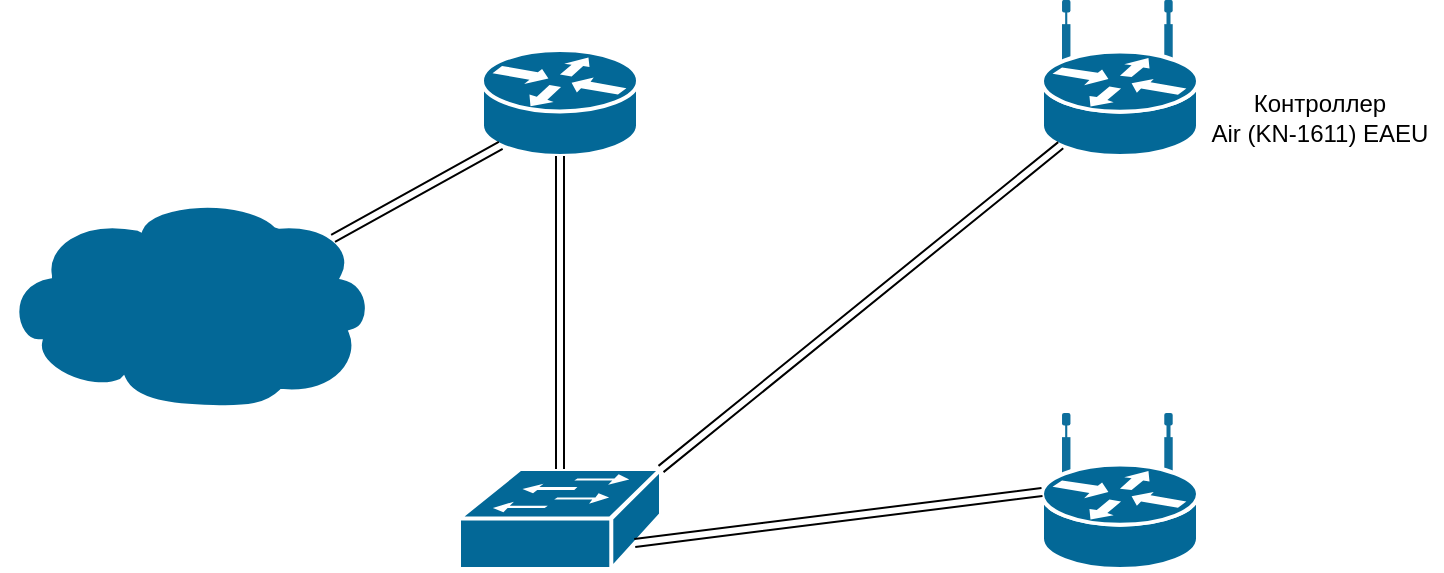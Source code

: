 <mxfile version="21.6.8" type="github">
  <diagram name="Page-1" id="c37626ed-c26b-45fb-9056-f9ebc6bb27b6">
    <mxGraphModel dx="1347" dy="630" grid="1" gridSize="10" guides="1" tooltips="1" connect="1" arrows="1" fold="1" page="1" pageScale="1" pageWidth="1100" pageHeight="850" background="none" math="0" shadow="0">
      <root>
        <mxCell id="0" />
        <mxCell id="1" parent="0" />
        <mxCell id="JZWH_YhC1cOxBc0anlZv-1" value="" style="shape=mxgraph.cisco.routers.router;sketch=0;html=1;pointerEvents=1;dashed=0;fillColor=#036897;strokeColor=#ffffff;strokeWidth=2;verticalLabelPosition=bottom;verticalAlign=top;align=center;outlineConnect=0;" vertex="1" parent="1">
          <mxGeometry x="460" y="267" width="78" height="53" as="geometry" />
        </mxCell>
        <mxCell id="JZWH_YhC1cOxBc0anlZv-2" value="" style="shape=mxgraph.cisco.switches.workgroup_switch;sketch=0;html=1;pointerEvents=1;dashed=0;fillColor=#036897;strokeColor=#ffffff;strokeWidth=2;verticalLabelPosition=bottom;verticalAlign=top;align=center;outlineConnect=0;" vertex="1" parent="1">
          <mxGeometry x="448.5" y="476.5" width="101" height="50" as="geometry" />
        </mxCell>
        <mxCell id="JZWH_YhC1cOxBc0anlZv-3" value="" style="shape=mxgraph.cisco.routers.wireless_router;sketch=0;html=1;pointerEvents=1;dashed=0;fillColor=#036897;strokeColor=#ffffff;strokeWidth=2;verticalLabelPosition=bottom;verticalAlign=top;align=center;outlineConnect=0;" vertex="1" parent="1">
          <mxGeometry x="740" y="243" width="78" height="77" as="geometry" />
        </mxCell>
        <mxCell id="JZWH_YhC1cOxBc0anlZv-4" value="" style="shape=mxgraph.cisco.routers.wireless_router;sketch=0;html=1;pointerEvents=1;dashed=0;fillColor=#036897;strokeColor=#ffffff;strokeWidth=2;verticalLabelPosition=bottom;verticalAlign=top;align=center;outlineConnect=0;" vertex="1" parent="1">
          <mxGeometry x="740" y="449.5" width="78" height="77" as="geometry" />
        </mxCell>
        <mxCell id="JZWH_YhC1cOxBc0anlZv-5" value="" style="shape=mxgraph.cisco.storage.cloud;sketch=0;html=1;pointerEvents=1;dashed=0;fillColor=#036897;strokeColor=#ffffff;strokeWidth=2;verticalLabelPosition=bottom;verticalAlign=top;align=center;outlineConnect=0;" vertex="1" parent="1">
          <mxGeometry x="220" y="340" width="186" height="106" as="geometry" />
        </mxCell>
        <mxCell id="JZWH_YhC1cOxBc0anlZv-6" value="" style="shape=link;html=1;rounded=0;exitX=0.89;exitY=0.2;exitDx=0;exitDy=0;exitPerimeter=0;entryX=0.12;entryY=0.9;entryDx=0;entryDy=0;entryPerimeter=0;" edge="1" parent="1" source="JZWH_YhC1cOxBc0anlZv-5" target="JZWH_YhC1cOxBc0anlZv-1">
          <mxGeometry width="100" relative="1" as="geometry">
            <mxPoint x="450" y="370" as="sourcePoint" />
            <mxPoint x="550" y="370" as="targetPoint" />
          </mxGeometry>
        </mxCell>
        <mxCell id="JZWH_YhC1cOxBc0anlZv-7" value="" style="shape=link;html=1;rounded=0;exitX=0.5;exitY=0;exitDx=0;exitDy=0;exitPerimeter=0;entryX=0.5;entryY=1;entryDx=0;entryDy=0;entryPerimeter=0;" edge="1" parent="1" source="JZWH_YhC1cOxBc0anlZv-2" target="JZWH_YhC1cOxBc0anlZv-1">
          <mxGeometry width="100" relative="1" as="geometry">
            <mxPoint x="390" y="420" as="sourcePoint" />
            <mxPoint x="560" y="370" as="targetPoint" />
          </mxGeometry>
        </mxCell>
        <mxCell id="JZWH_YhC1cOxBc0anlZv-8" value="" style="shape=link;html=1;rounded=0;entryX=0.12;entryY=0.93;entryDx=0;entryDy=0;entryPerimeter=0;exitX=1;exitY=0;exitDx=0;exitDy=0;exitPerimeter=0;" edge="1" parent="1" source="JZWH_YhC1cOxBc0anlZv-2" target="JZWH_YhC1cOxBc0anlZv-3">
          <mxGeometry width="100" relative="1" as="geometry">
            <mxPoint x="390" y="420" as="sourcePoint" />
            <mxPoint x="490" y="420" as="targetPoint" />
          </mxGeometry>
        </mxCell>
        <mxCell id="JZWH_YhC1cOxBc0anlZv-9" value="" style="shape=link;html=1;rounded=0;exitX=0.87;exitY=0.74;exitDx=0;exitDy=0;exitPerimeter=0;entryX=0;entryY=0.5;entryDx=0;entryDy=0;entryPerimeter=0;" edge="1" parent="1" source="JZWH_YhC1cOxBc0anlZv-2" target="JZWH_YhC1cOxBc0anlZv-4">
          <mxGeometry width="100" relative="1" as="geometry">
            <mxPoint x="560" y="640" as="sourcePoint" />
            <mxPoint x="690" y="600" as="targetPoint" />
          </mxGeometry>
        </mxCell>
        <mxCell id="JZWH_YhC1cOxBc0anlZv-10" value="Контроллер&lt;br&gt;Air (KN-1611) EAEU" style="text;html=1;strokeColor=none;fillColor=none;align=center;verticalAlign=middle;whiteSpace=wrap;rounded=0;" vertex="1" parent="1">
          <mxGeometry x="818" y="290" width="122" height="21.5" as="geometry" />
        </mxCell>
      </root>
    </mxGraphModel>
  </diagram>
</mxfile>
